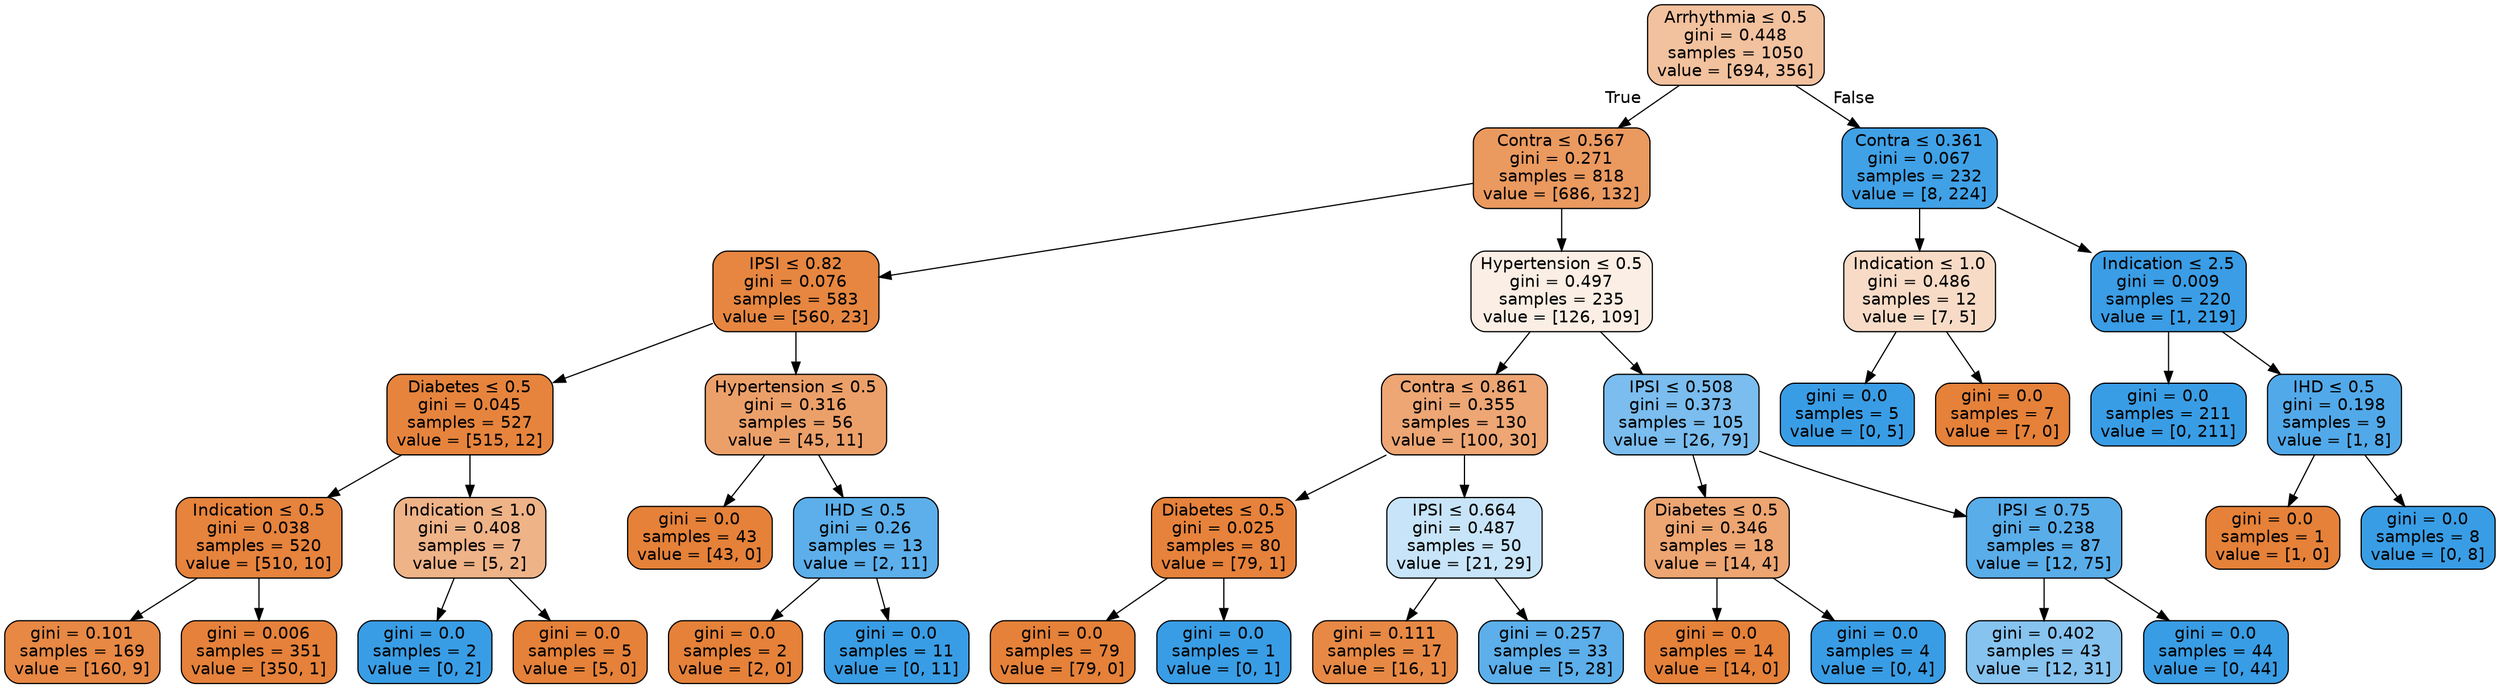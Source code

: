 digraph Tree {
node [shape=box, style="filled, rounded", color="black", fontname=helvetica] ;
edge [fontname=helvetica] ;
0 [label=<Arrhythmia &le; 0.5<br/>gini = 0.448<br/>samples = 1050<br/>value = [694, 356]>, fillcolor="#e581397c"] ;
1 [label=<Contra &le; 0.567<br/>gini = 0.271<br/>samples = 818<br/>value = [686, 132]>, fillcolor="#e58139ce"] ;
0 -> 1 [labeldistance=2.5, labelangle=45, headlabel="True"] ;
2 [label=<IPSI &le; 0.82<br/>gini = 0.076<br/>samples = 583<br/>value = [560, 23]>, fillcolor="#e58139f5"] ;
1 -> 2 ;
3 [label=<Diabetes &le; 0.5<br/>gini = 0.045<br/>samples = 527<br/>value = [515, 12]>, fillcolor="#e58139f9"] ;
2 -> 3 ;
4 [label=<Indication &le; 0.5<br/>gini = 0.038<br/>samples = 520<br/>value = [510, 10]>, fillcolor="#e58139fa"] ;
3 -> 4 ;
5 [label=<gini = 0.101<br/>samples = 169<br/>value = [160, 9]>, fillcolor="#e58139f1"] ;
4 -> 5 ;
6 [label=<gini = 0.006<br/>samples = 351<br/>value = [350, 1]>, fillcolor="#e58139fe"] ;
4 -> 6 ;
7 [label=<Indication &le; 1.0<br/>gini = 0.408<br/>samples = 7<br/>value = [5, 2]>, fillcolor="#e5813999"] ;
3 -> 7 ;
8 [label=<gini = 0.0<br/>samples = 2<br/>value = [0, 2]>, fillcolor="#399de5ff"] ;
7 -> 8 ;
9 [label=<gini = 0.0<br/>samples = 5<br/>value = [5, 0]>, fillcolor="#e58139ff"] ;
7 -> 9 ;
10 [label=<Hypertension &le; 0.5<br/>gini = 0.316<br/>samples = 56<br/>value = [45, 11]>, fillcolor="#e58139c1"] ;
2 -> 10 ;
11 [label=<gini = 0.0<br/>samples = 43<br/>value = [43, 0]>, fillcolor="#e58139ff"] ;
10 -> 11 ;
12 [label=<IHD &le; 0.5<br/>gini = 0.26<br/>samples = 13<br/>value = [2, 11]>, fillcolor="#399de5d1"] ;
10 -> 12 ;
13 [label=<gini = 0.0<br/>samples = 2<br/>value = [2, 0]>, fillcolor="#e58139ff"] ;
12 -> 13 ;
14 [label=<gini = 0.0<br/>samples = 11<br/>value = [0, 11]>, fillcolor="#399de5ff"] ;
12 -> 14 ;
15 [label=<Hypertension &le; 0.5<br/>gini = 0.497<br/>samples = 235<br/>value = [126, 109]>, fillcolor="#e5813922"] ;
1 -> 15 ;
16 [label=<Contra &le; 0.861<br/>gini = 0.355<br/>samples = 130<br/>value = [100, 30]>, fillcolor="#e58139b3"] ;
15 -> 16 ;
17 [label=<Diabetes &le; 0.5<br/>gini = 0.025<br/>samples = 80<br/>value = [79, 1]>, fillcolor="#e58139fc"] ;
16 -> 17 ;
18 [label=<gini = 0.0<br/>samples = 79<br/>value = [79, 0]>, fillcolor="#e58139ff"] ;
17 -> 18 ;
19 [label=<gini = 0.0<br/>samples = 1<br/>value = [0, 1]>, fillcolor="#399de5ff"] ;
17 -> 19 ;
20 [label=<IPSI &le; 0.664<br/>gini = 0.487<br/>samples = 50<br/>value = [21, 29]>, fillcolor="#399de546"] ;
16 -> 20 ;
21 [label=<gini = 0.111<br/>samples = 17<br/>value = [16, 1]>, fillcolor="#e58139ef"] ;
20 -> 21 ;
22 [label=<gini = 0.257<br/>samples = 33<br/>value = [5, 28]>, fillcolor="#399de5d1"] ;
20 -> 22 ;
23 [label=<IPSI &le; 0.508<br/>gini = 0.373<br/>samples = 105<br/>value = [26, 79]>, fillcolor="#399de5ab"] ;
15 -> 23 ;
24 [label=<Diabetes &le; 0.5<br/>gini = 0.346<br/>samples = 18<br/>value = [14, 4]>, fillcolor="#e58139b6"] ;
23 -> 24 ;
25 [label=<gini = 0.0<br/>samples = 14<br/>value = [14, 0]>, fillcolor="#e58139ff"] ;
24 -> 25 ;
26 [label=<gini = 0.0<br/>samples = 4<br/>value = [0, 4]>, fillcolor="#399de5ff"] ;
24 -> 26 ;
27 [label=<IPSI &le; 0.75<br/>gini = 0.238<br/>samples = 87<br/>value = [12, 75]>, fillcolor="#399de5d6"] ;
23 -> 27 ;
28 [label=<gini = 0.402<br/>samples = 43<br/>value = [12, 31]>, fillcolor="#399de59c"] ;
27 -> 28 ;
29 [label=<gini = 0.0<br/>samples = 44<br/>value = [0, 44]>, fillcolor="#399de5ff"] ;
27 -> 29 ;
30 [label=<Contra &le; 0.361<br/>gini = 0.067<br/>samples = 232<br/>value = [8, 224]>, fillcolor="#399de5f6"] ;
0 -> 30 [labeldistance=2.5, labelangle=-45, headlabel="False"] ;
31 [label=<Indication &le; 1.0<br/>gini = 0.486<br/>samples = 12<br/>value = [7, 5]>, fillcolor="#e5813949"] ;
30 -> 31 ;
32 [label=<gini = 0.0<br/>samples = 5<br/>value = [0, 5]>, fillcolor="#399de5ff"] ;
31 -> 32 ;
33 [label=<gini = 0.0<br/>samples = 7<br/>value = [7, 0]>, fillcolor="#e58139ff"] ;
31 -> 33 ;
34 [label=<Indication &le; 2.5<br/>gini = 0.009<br/>samples = 220<br/>value = [1, 219]>, fillcolor="#399de5fe"] ;
30 -> 34 ;
35 [label=<gini = 0.0<br/>samples = 211<br/>value = [0, 211]>, fillcolor="#399de5ff"] ;
34 -> 35 ;
36 [label=<IHD &le; 0.5<br/>gini = 0.198<br/>samples = 9<br/>value = [1, 8]>, fillcolor="#399de5df"] ;
34 -> 36 ;
37 [label=<gini = 0.0<br/>samples = 1<br/>value = [1, 0]>, fillcolor="#e58139ff"] ;
36 -> 37 ;
38 [label=<gini = 0.0<br/>samples = 8<br/>value = [0, 8]>, fillcolor="#399de5ff"] ;
36 -> 38 ;
}